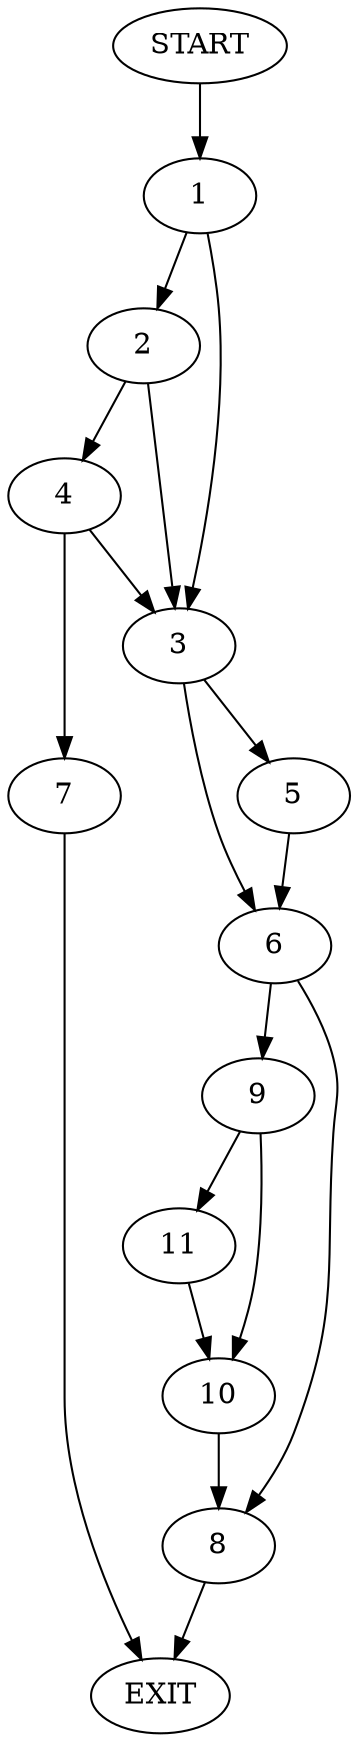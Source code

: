 digraph {
0 [label="START"]
12 [label="EXIT"]
0 -> 1
1 -> 2
1 -> 3
2 -> 3
2 -> 4
3 -> 5
3 -> 6
4 -> 3
4 -> 7
7 -> 12
6 -> 8
6 -> 9
5 -> 6
8 -> 12
9 -> 10
9 -> 11
11 -> 10
10 -> 8
}
